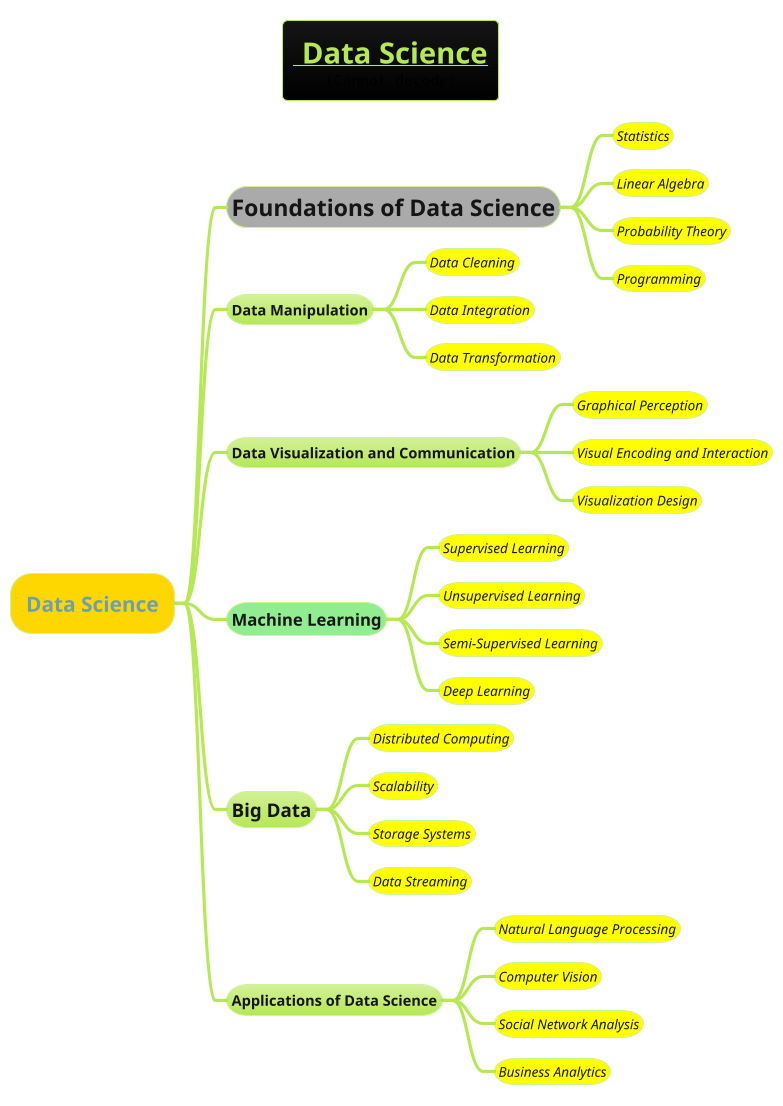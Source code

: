 @startmindmap
title =__ Data Science__ \n<img:images/img_17.png>
!theme hacker

*[#gold] =Data Science
**[#a] =**Foundations of Data Science**
***[#yellow] ====<size:13>Statistics
***[#yellow] ====<size:13>Linear Algebra
***[#yellow] ====<size:13>Probability Theory
***[#yellow] ====<size:13>Programming
** Data Manipulation
***[#yellow] ====<size:13>Data Cleaning
***[#yellow] ====<size:13>Data Integration
***[#yellow] ====<size:13>Data Transformation
** Data Visualization and Communication
***[#yellow] ====<size:13>Graphical Perception
***[#yellow] ====<size:13>Visual Encoding and Interaction
***[#yellow] ====<size:13>Visualization Design
**[#lightgreen] ==Machine Learning
***[#yellow] ====<size:13>Supervised Learning
***[#yellow] ====<size:13>Unsupervised Learning
***[#yellow] ====<size:13>Semi-Supervised Learning
***[#yellow] ====<size:13>Deep Learning
** =Big Data
***[#yellow] ====<size:13>Distributed Computing
***[#yellow] ====<size:13>Scalability
***[#yellow] ====<size:13>Storage Systems
***[#yellow] ====<size:13>Data Streaming
** Applications of Data Science
***[#yellow] ====<size:13>Natural Language Processing
***[#yellow] ====<size:13>Computer Vision
***[#yellow] ====<size:13>Social Network Analysis
***[#yellow] ====<size:13>Business Analytics
@endmindmap
